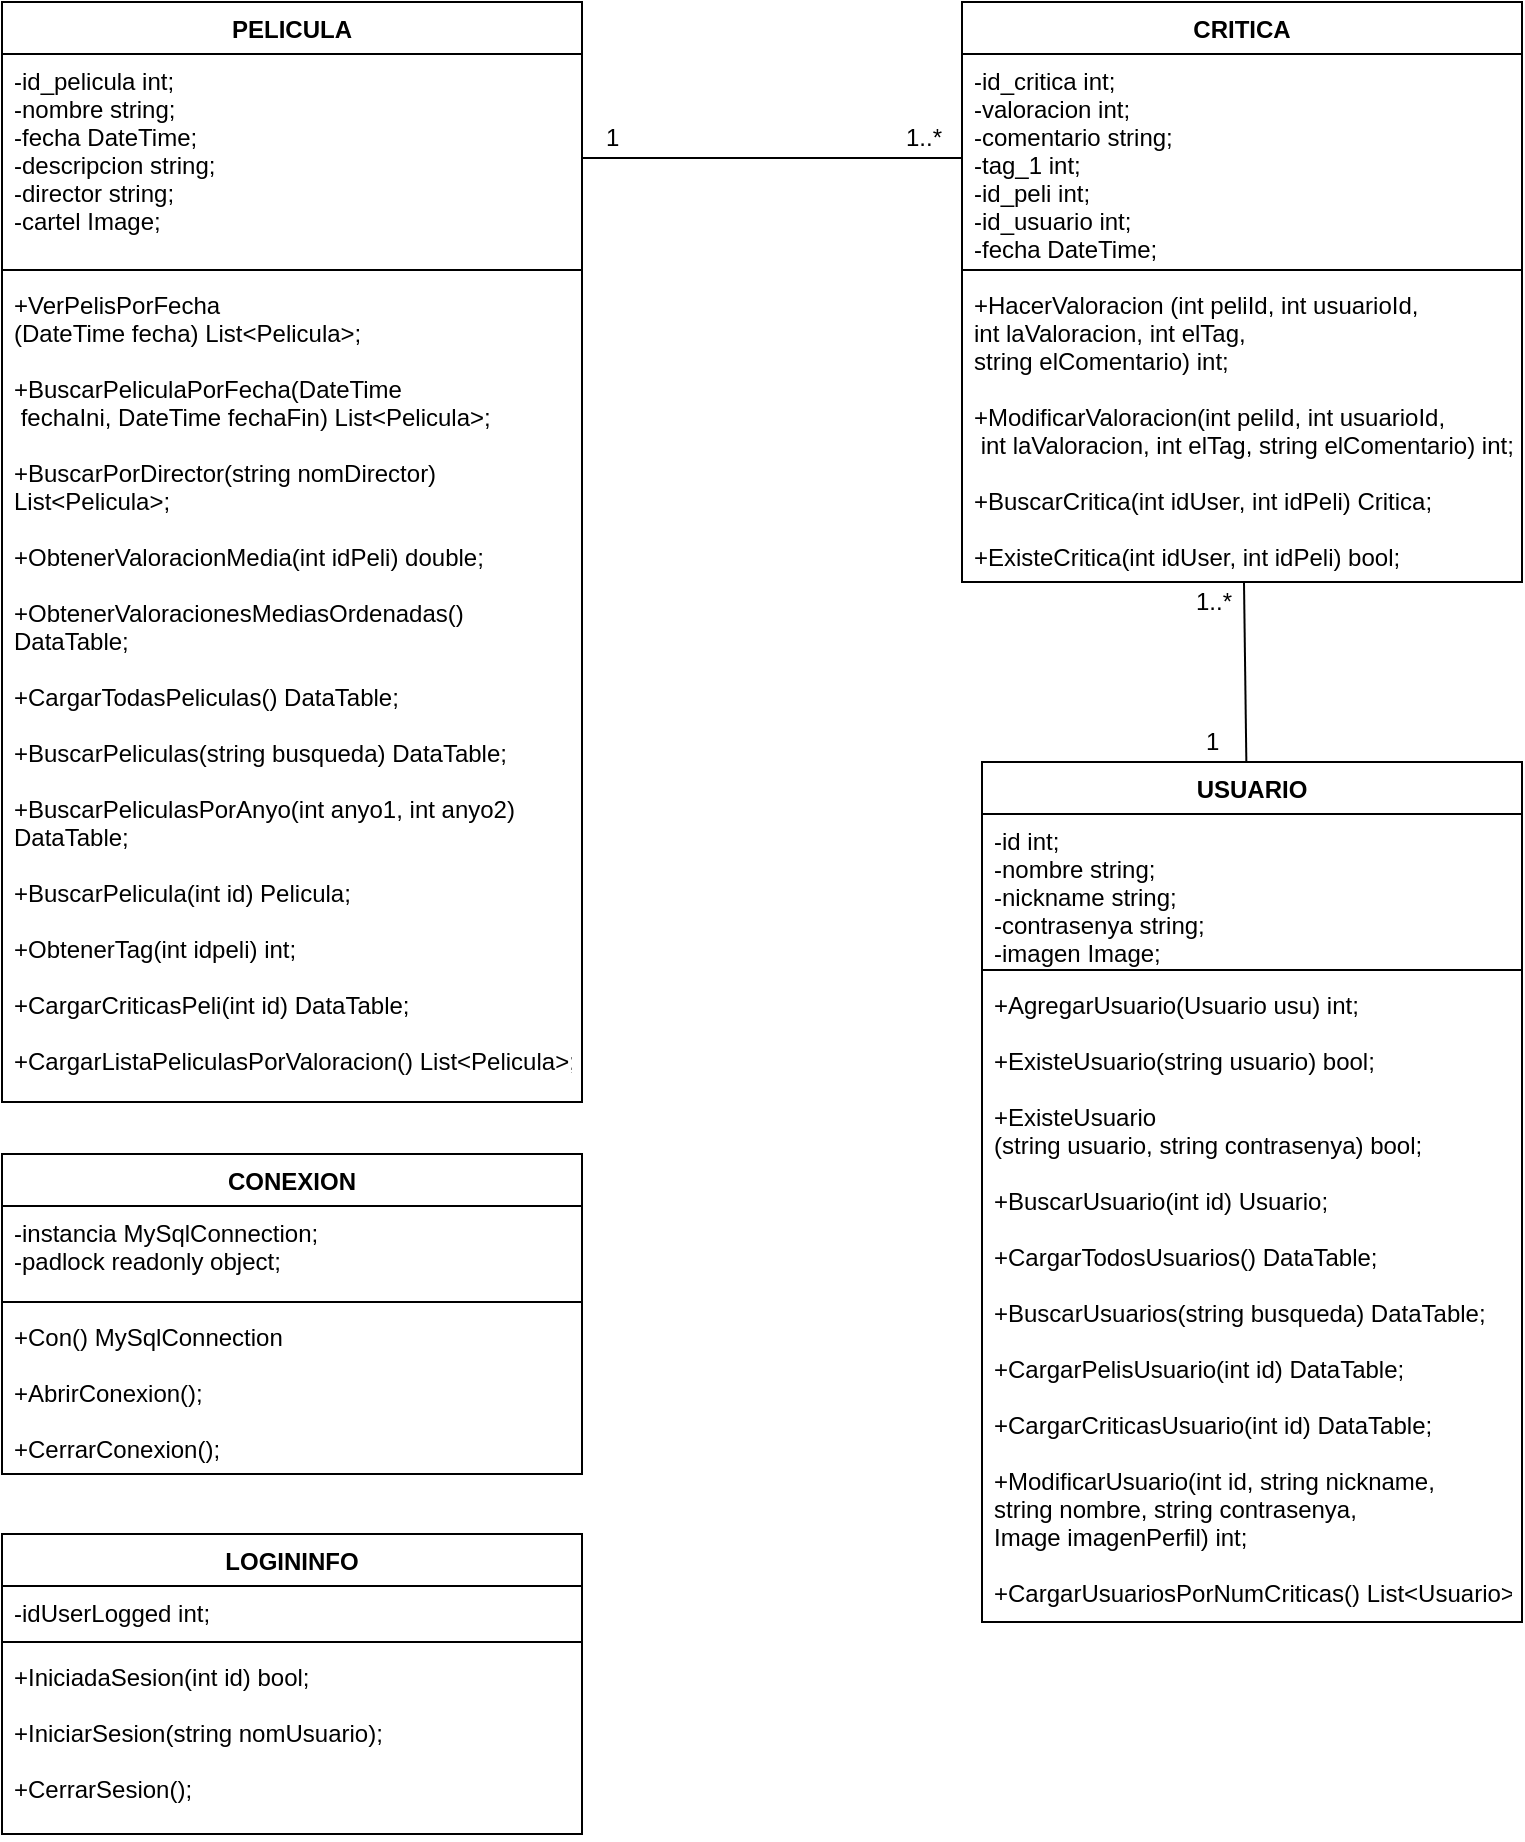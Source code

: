 <mxfile version="10.6.8" type="google"><diagram id="Z-d7yqxeMsfvLlgZiceI" name="Page-1"><mxGraphModel dx="1074" dy="452" grid="1" gridSize="10" guides="1" tooltips="1" connect="1" arrows="1" fold="1" page="1" pageScale="1" pageWidth="827" pageHeight="1169" math="0" shadow="0"><root><mxCell id="0"/><mxCell id="1" parent="0"/><mxCell id="OJmpbOXuRc9rCajomn9A-1" value="CRITICA" style="swimlane;fontStyle=1;align=center;verticalAlign=top;childLayout=stackLayout;horizontal=1;startSize=26;horizontalStack=0;resizeParent=1;resizeParentMax=0;resizeLast=0;collapsible=1;marginBottom=0;" parent="1" vertex="1"><mxGeometry x="500" y="34" width="280" height="290" as="geometry"/></mxCell><mxCell id="OJmpbOXuRc9rCajomn9A-2" value="-id_critica int;&#10;-valoracion int;&#10;-comentario string;&#10;-tag_1 int;&#10;-id_peli int;&#10;-id_usuario int;&#10;-fecha DateTime;&#10;" style="text;strokeColor=none;fillColor=none;align=left;verticalAlign=top;spacingLeft=4;spacingRight=4;overflow=hidden;rotatable=0;points=[[0,0.5],[1,0.5]];portConstraint=eastwest;" parent="OJmpbOXuRc9rCajomn9A-1" vertex="1"><mxGeometry y="26" width="280" height="104" as="geometry"/></mxCell><mxCell id="OJmpbOXuRc9rCajomn9A-3" value="" style="line;strokeWidth=1;fillColor=none;align=left;verticalAlign=middle;spacingTop=-1;spacingLeft=3;spacingRight=3;rotatable=0;labelPosition=right;points=[];portConstraint=eastwest;" parent="OJmpbOXuRc9rCajomn9A-1" vertex="1"><mxGeometry y="130" width="280" height="8" as="geometry"/></mxCell><mxCell id="OJmpbOXuRc9rCajomn9A-4" value="+HacerValoracion (int peliId, int usuarioId, &#10;int laValoracion, int elTag,&#10;string elComentario) int;&#10;&#10;+ModificarValoracion(int peliId, int usuarioId,&#10; int laValoracion, int elTag, string elComentario) int;&#10;&#10;+BuscarCritica(int idUser, int idPeli) Critica;&#10;&#10;+ExisteCritica(int idUser, int idPeli) bool;" style="text;strokeColor=none;fillColor=none;align=left;verticalAlign=top;spacingLeft=4;spacingRight=4;overflow=hidden;rotatable=0;points=[[0,0.5],[1,0.5]];portConstraint=eastwest;" parent="OJmpbOXuRc9rCajomn9A-1" vertex="1"><mxGeometry y="138" width="280" height="152" as="geometry"/></mxCell><mxCell id="OJmpbOXuRc9rCajomn9A-5" value="PELICULA" style="swimlane;fontStyle=1;align=center;verticalAlign=top;childLayout=stackLayout;horizontal=1;startSize=26;horizontalStack=0;resizeParent=1;resizeParentMax=0;resizeLast=0;collapsible=1;marginBottom=0;" parent="1" vertex="1"><mxGeometry x="20" y="34" width="290" height="550" as="geometry"/></mxCell><mxCell id="OJmpbOXuRc9rCajomn9A-6" value="-id_pelicula int;&#10;-nombre string;&#10;-fecha DateTime;&#10;-descripcion string;&#10;-director string;&#10;-cartel Image;" style="text;strokeColor=none;fillColor=none;align=left;verticalAlign=top;spacingLeft=4;spacingRight=4;overflow=hidden;rotatable=0;points=[[0,0.5],[1,0.5]];portConstraint=eastwest;" parent="OJmpbOXuRc9rCajomn9A-5" vertex="1"><mxGeometry y="26" width="290" height="104" as="geometry"/></mxCell><mxCell id="OJmpbOXuRc9rCajomn9A-7" value="" style="line;strokeWidth=1;fillColor=none;align=left;verticalAlign=middle;spacingTop=-1;spacingLeft=3;spacingRight=3;rotatable=0;labelPosition=right;points=[];portConstraint=eastwest;" parent="OJmpbOXuRc9rCajomn9A-5" vertex="1"><mxGeometry y="130" width="290" height="8" as="geometry"/></mxCell><mxCell id="OJmpbOXuRc9rCajomn9A-8" value="+VerPelisPorFecha&#10;(DateTime fecha) List&lt;Pelicula&gt;;&#10;&#10;+BuscarPeliculaPorFecha(DateTime&#10; fechaIni, DateTime fechaFin) List&lt;Pelicula&gt;;&#10;&#10;+BuscarPorDirector(string nomDirector)&#10;List&lt;Pelicula&gt;;&#10;&#10;+ObtenerValoracionMedia(int idPeli) double;&#10;&#10;+ObtenerValoracionesMediasOrdenadas() &#10;DataTable;&#10;&#10;+CargarTodasPeliculas() DataTable;&#10;&#10;+BuscarPeliculas(string busqueda) DataTable;&#10;&#10;+BuscarPeliculasPorAnyo(int anyo1, int anyo2)&#10;DataTable;&#10;&#10;+BuscarPelicula(int id) Pelicula;&#10;&#10;+ObtenerTag(int idpeli) int;&#10;&#10;+CargarCriticasPeli(int id) DataTable;&#10;&#10;+CargarListaPeliculasPorValoracion() List&lt;Pelicula&gt;;&#10;" style="text;strokeColor=none;fillColor=none;align=left;verticalAlign=top;spacingLeft=4;spacingRight=4;overflow=hidden;rotatable=0;points=[[0,0.5],[1,0.5]];portConstraint=eastwest;" parent="OJmpbOXuRc9rCajomn9A-5" vertex="1"><mxGeometry y="138" width="290" height="412" as="geometry"/></mxCell><mxCell id="OJmpbOXuRc9rCajomn9A-9" value="USUARIO" style="swimlane;fontStyle=1;align=center;verticalAlign=top;childLayout=stackLayout;horizontal=1;startSize=26;horizontalStack=0;resizeParent=1;resizeParentMax=0;resizeLast=0;collapsible=1;marginBottom=0;" parent="1" vertex="1"><mxGeometry x="510" y="414" width="270" height="430" as="geometry"/></mxCell><mxCell id="OJmpbOXuRc9rCajomn9A-10" value="-id int;&#10;-nombre string;&#10;-nickname string;&#10;-contrasenya string;&#10;-imagen Image;&#10;" style="text;strokeColor=none;fillColor=none;align=left;verticalAlign=top;spacingLeft=4;spacingRight=4;overflow=hidden;rotatable=0;points=[[0,0.5],[1,0.5]];portConstraint=eastwest;" parent="OJmpbOXuRc9rCajomn9A-9" vertex="1"><mxGeometry y="26" width="270" height="74" as="geometry"/></mxCell><mxCell id="OJmpbOXuRc9rCajomn9A-11" value="" style="line;strokeWidth=1;fillColor=none;align=left;verticalAlign=middle;spacingTop=-1;spacingLeft=3;spacingRight=3;rotatable=0;labelPosition=right;points=[];portConstraint=eastwest;" parent="OJmpbOXuRc9rCajomn9A-9" vertex="1"><mxGeometry y="100" width="270" height="8" as="geometry"/></mxCell><mxCell id="OJmpbOXuRc9rCajomn9A-12" value="+AgregarUsuario(Usuario usu) int;&#10;&#10;+ExisteUsuario(string usuario) bool;&#10;&#10;+ExisteUsuario&#10;(string usuario, string contrasenya) bool;&#10;&#10;+BuscarUsuario(int id) Usuario;&#10;&#10;+CargarTodosUsuarios() DataTable;&#10;&#10;+BuscarUsuarios(string busqueda) DataTable;&#10;&#10;+CargarPelisUsuario(int id) DataTable;&#10;&#10;+CargarCriticasUsuario(int id) DataTable;&#10;&#10;+ModificarUsuario(int id, string nickname, &#10;string nombre, string contrasenya, &#10;Image imagenPerfil) int;&#10;&#10;+CargarUsuariosPorNumCriticas() List&lt;Usuario&gt;;&#10;&#10;" style="text;strokeColor=none;fillColor=none;align=left;verticalAlign=top;spacingLeft=4;spacingRight=4;overflow=hidden;rotatable=0;points=[[0,0.5],[1,0.5]];portConstraint=eastwest;" parent="OJmpbOXuRc9rCajomn9A-9" vertex="1"><mxGeometry y="108" width="270" height="322" as="geometry"/></mxCell><mxCell id="OJmpbOXuRc9rCajomn9A-15" value="CONEXION" style="swimlane;fontStyle=1;align=center;verticalAlign=top;childLayout=stackLayout;horizontal=1;startSize=26;horizontalStack=0;resizeParent=1;resizeParentMax=0;resizeLast=0;collapsible=1;marginBottom=0;" parent="1" vertex="1"><mxGeometry x="20" y="610" width="290" height="160" as="geometry"/></mxCell><mxCell id="OJmpbOXuRc9rCajomn9A-16" value="-instancia MySqlConnection;&#10;-padlock readonly object;&#10;" style="text;strokeColor=none;fillColor=none;align=left;verticalAlign=top;spacingLeft=4;spacingRight=4;overflow=hidden;rotatable=0;points=[[0,0.5],[1,0.5]];portConstraint=eastwest;" parent="OJmpbOXuRc9rCajomn9A-15" vertex="1"><mxGeometry y="26" width="290" height="44" as="geometry"/></mxCell><mxCell id="OJmpbOXuRc9rCajomn9A-17" value="" style="line;strokeWidth=1;fillColor=none;align=left;verticalAlign=middle;spacingTop=-1;spacingLeft=3;spacingRight=3;rotatable=0;labelPosition=right;points=[];portConstraint=eastwest;" parent="OJmpbOXuRc9rCajomn9A-15" vertex="1"><mxGeometry y="70" width="290" height="8" as="geometry"/></mxCell><mxCell id="OJmpbOXuRc9rCajomn9A-18" value="+Con() MySqlConnection&#10;&#10;+AbrirConexion();&#10;&#10;+CerrarConexion();" style="text;strokeColor=none;fillColor=none;align=left;verticalAlign=top;spacingLeft=4;spacingRight=4;overflow=hidden;rotatable=0;points=[[0,0.5],[1,0.5]];portConstraint=eastwest;" parent="OJmpbOXuRc9rCajomn9A-15" vertex="1"><mxGeometry y="78" width="290" height="82" as="geometry"/></mxCell><mxCell id="OJmpbOXuRc9rCajomn9A-19" value="LOGININFO" style="swimlane;fontStyle=1;align=center;verticalAlign=top;childLayout=stackLayout;horizontal=1;startSize=26;horizontalStack=0;resizeParent=1;resizeParentMax=0;resizeLast=0;collapsible=1;marginBottom=0;" parent="1" vertex="1"><mxGeometry x="20" y="800" width="290" height="150" as="geometry"/></mxCell><mxCell id="OJmpbOXuRc9rCajomn9A-20" value="-idUserLogged int;" style="text;strokeColor=none;fillColor=none;align=left;verticalAlign=top;spacingLeft=4;spacingRight=4;overflow=hidden;rotatable=0;points=[[0,0.5],[1,0.5]];portConstraint=eastwest;" parent="OJmpbOXuRc9rCajomn9A-19" vertex="1"><mxGeometry y="26" width="290" height="24" as="geometry"/></mxCell><mxCell id="OJmpbOXuRc9rCajomn9A-21" value="" style="line;strokeWidth=1;fillColor=none;align=left;verticalAlign=middle;spacingTop=-1;spacingLeft=3;spacingRight=3;rotatable=0;labelPosition=right;points=[];portConstraint=eastwest;" parent="OJmpbOXuRc9rCajomn9A-19" vertex="1"><mxGeometry y="50" width="290" height="8" as="geometry"/></mxCell><mxCell id="OJmpbOXuRc9rCajomn9A-22" value="+IniciadaSesion(int id) bool;&#10;&#10;+IniciarSesion(string nomUsuario);&#10;&#10;+CerrarSesion();&#10;" style="text;strokeColor=none;fillColor=none;align=left;verticalAlign=top;spacingLeft=4;spacingRight=4;overflow=hidden;rotatable=0;points=[[0,0.5],[1,0.5]];portConstraint=eastwest;" parent="OJmpbOXuRc9rCajomn9A-19" vertex="1"><mxGeometry y="58" width="290" height="92" as="geometry"/></mxCell><mxCell id="O6QNQ6uvmfVFL0Lt7zn9-2" value="" style="endArrow=none;html=1;" edge="1" parent="1" source="OJmpbOXuRc9rCajomn9A-6" target="OJmpbOXuRc9rCajomn9A-2"><mxGeometry width="50" height="50" relative="1" as="geometry"><mxPoint x="430" y="550" as="sourcePoint"/><mxPoint x="480" y="500" as="targetPoint"/></mxGeometry></mxCell><mxCell id="O6QNQ6uvmfVFL0Lt7zn9-3" value="" style="endArrow=none;html=1;" edge="1" parent="1" source="OJmpbOXuRc9rCajomn9A-9" target="OJmpbOXuRc9rCajomn9A-4"><mxGeometry width="50" height="50" relative="1" as="geometry"><mxPoint x="430" y="400" as="sourcePoint"/><mxPoint x="480" y="350" as="targetPoint"/></mxGeometry></mxCell><mxCell id="O6QNQ6uvmfVFL0Lt7zn9-4" value="1" style="text;html=1;resizable=0;points=[];autosize=1;align=left;verticalAlign=top;spacingTop=-4;" vertex="1" parent="1"><mxGeometry x="320" y="92" width="20" height="20" as="geometry"/></mxCell><mxCell id="O6QNQ6uvmfVFL0Lt7zn9-5" value="1..*" style="text;html=1;resizable=0;points=[];autosize=1;align=left;verticalAlign=top;spacingTop=-4;" vertex="1" parent="1"><mxGeometry x="470" y="92" width="30" height="20" as="geometry"/></mxCell><mxCell id="O6QNQ6uvmfVFL0Lt7zn9-6" value="1" style="text;html=1;resizable=0;points=[];autosize=1;align=left;verticalAlign=top;spacingTop=-4;" vertex="1" parent="1"><mxGeometry x="620" y="394" width="20" height="20" as="geometry"/></mxCell><mxCell id="O6QNQ6uvmfVFL0Lt7zn9-7" value="1..*" style="text;html=1;resizable=0;points=[];autosize=1;align=left;verticalAlign=top;spacingTop=-4;" vertex="1" parent="1"><mxGeometry x="615" y="324" width="30" height="20" as="geometry"/></mxCell></root></mxGraphModel></diagram></mxfile>